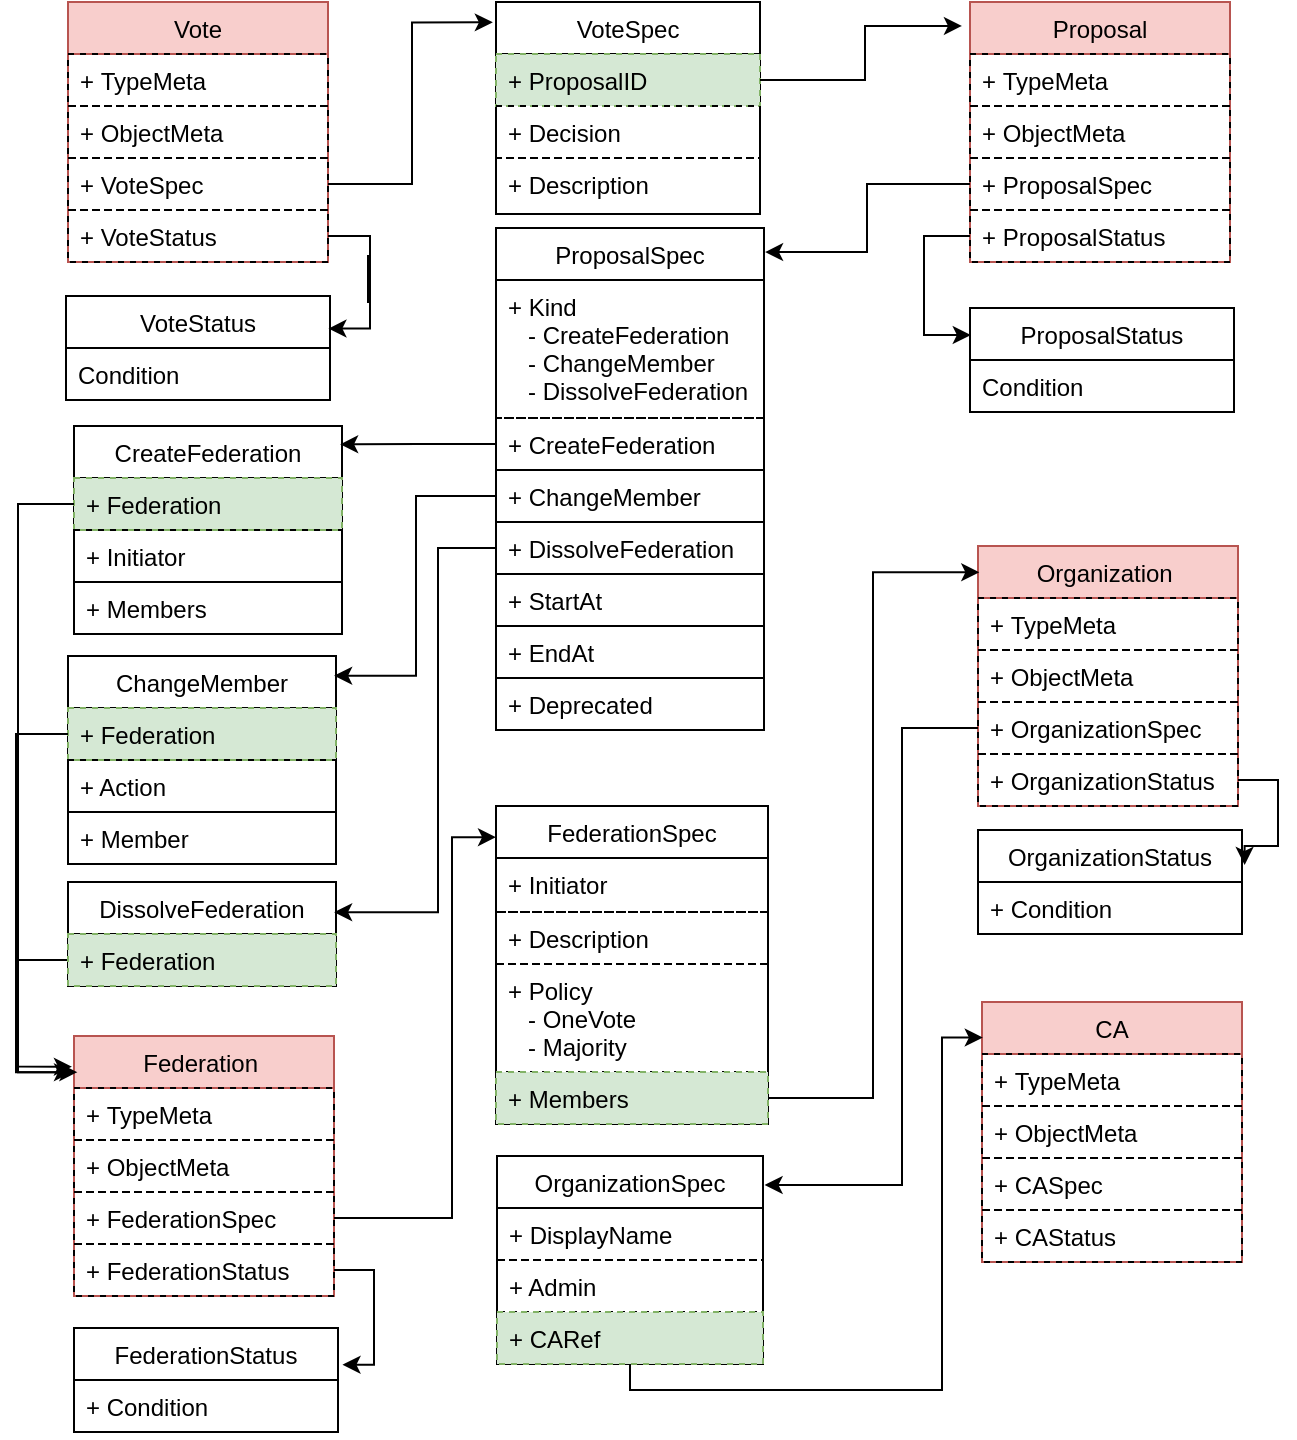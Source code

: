 <mxfile version="20.3.0" type="device"><diagram id="K7MMtwXwDl5NfztKmLhr" name="Page-1"><mxGraphModel dx="2463" dy="1170" grid="0" gridSize="10" guides="1" tooltips="1" connect="0" arrows="0" fold="1" page="0" pageScale="1" pageWidth="827" pageHeight="1169" background="none" math="0" shadow="0"><root><mxCell id="0"/><mxCell id="1" parent="0"/><mxCell id="13" value="FederationSpec" style="swimlane;fontStyle=0;childLayout=stackLayout;horizontal=1;startSize=26;fillColor=none;horizontalStack=0;resizeParent=1;resizeParentMax=0;resizeLast=0;collapsible=1;marginBottom=0;rounded=0;shadow=0;comic=0;swimlaneLine=1;glass=0;swimlaneFillColor=none;" parent="1" vertex="1"><mxGeometry x="-779" y="21" width="136" height="159" as="geometry"><mxRectangle x="110" y="120" width="90" height="26" as="alternateBounds"/></mxGeometry></mxCell><mxCell id="23" value="+ Initiator" style="text;strokeColor=#000000;fillColor=none;align=left;verticalAlign=top;spacingLeft=4;spacingRight=4;overflow=hidden;rotatable=0;points=[[0,0.5],[1,0.5]];portConstraint=eastwest;rounded=0;dashed=1;glass=0;" parent="13" vertex="1"><mxGeometry y="26" width="136" height="27" as="geometry"/></mxCell><mxCell id="KDWJucEkSN8olWHDvFnU-158" value="+ Description" style="text;strokeColor=#000000;fillColor=none;align=left;verticalAlign=top;spacingLeft=4;spacingRight=4;overflow=hidden;rotatable=0;points=[[0,0.5],[1,0.5]];portConstraint=eastwest;rounded=0;dashed=1;glass=0;" vertex="1" parent="13"><mxGeometry y="53" width="136" height="26" as="geometry"/></mxCell><mxCell id="KDWJucEkSN8olWHDvFnU-159" value="+ Policy&#10;   - OneVote&#10;   - Majority" style="text;strokeColor=#000000;fillColor=none;align=left;verticalAlign=top;spacingLeft=4;spacingRight=4;overflow=hidden;rotatable=0;points=[[0,0.5],[1,0.5]];portConstraint=eastwest;rounded=0;dashed=1;glass=0;" vertex="1" parent="13"><mxGeometry y="79" width="136" height="54" as="geometry"/></mxCell><mxCell id="25" value="+ Members" style="text;strokeColor=#82b366;fillColor=#d5e8d4;align=left;verticalAlign=top;spacingLeft=4;spacingRight=4;overflow=hidden;rotatable=0;points=[[0,0.5],[1,0.5]];portConstraint=eastwest;rounded=0;dashed=1;glass=0;" parent="13" vertex="1"><mxGeometry y="133" width="136" height="26" as="geometry"/></mxCell><mxCell id="17" value="OrganizationSpec" style="swimlane;fontStyle=0;childLayout=stackLayout;horizontal=1;startSize=26;fillColor=none;horizontalStack=0;resizeParent=1;resizeParentMax=0;resizeLast=0;collapsible=1;marginBottom=0;rounded=0;shadow=0;comic=0;" parent="1" vertex="1"><mxGeometry x="-778.5" y="196" width="133" height="104" as="geometry"/></mxCell><mxCell id="KDWJucEkSN8olWHDvFnU-123" value="+ DisplayName" style="text;strokeColor=#000000;fillColor=none;align=left;verticalAlign=top;spacingLeft=4;spacingRight=4;overflow=hidden;rotatable=0;points=[[0,0.5],[1,0.5]];portConstraint=eastwest;dashed=1;rounded=0;gradientColor=none;" vertex="1" parent="17"><mxGeometry y="26" width="133" height="26" as="geometry"/></mxCell><mxCell id="KDWJucEkSN8olWHDvFnU-124" value="+ Admin" style="text;strokeColor=#000000;fillColor=none;align=left;verticalAlign=top;spacingLeft=4;spacingRight=4;overflow=hidden;rotatable=0;points=[[0,0.5],[1,0.5]];portConstraint=eastwest;dashed=1;rounded=0;gradientColor=none;" vertex="1" parent="17"><mxGeometry y="52" width="133" height="26" as="geometry"/></mxCell><mxCell id="KDWJucEkSN8olWHDvFnU-145" value="+ CARef" style="text;strokeColor=#82b366;fillColor=#d5e8d4;align=left;verticalAlign=top;spacingLeft=4;spacingRight=4;overflow=hidden;rotatable=0;points=[[0,0.5],[1,0.5]];portConstraint=eastwest;dashed=1;rounded=0;" vertex="1" parent="17"><mxGeometry y="78" width="133" height="26" as="geometry"/></mxCell><mxCell id="46" value="ProposalSpec" style="swimlane;fontStyle=0;childLayout=stackLayout;horizontal=1;startSize=26;fillColor=none;horizontalStack=0;resizeParent=1;resizeParentMax=0;resizeLast=0;collapsible=1;marginBottom=0;rounded=0;shadow=0;comic=0;swimlaneLine=1;glass=0;swimlaneFillColor=none;" parent="1" vertex="1"><mxGeometry x="-779" y="-268" width="134" height="251" as="geometry"><mxRectangle x="110" y="120" width="90" height="26" as="alternateBounds"/></mxGeometry></mxCell><mxCell id="50" value="+ Kind&#10;   - CreateFederation&#10;   - ChangeMember&#10;   - DissolveFederation" style="text;strokeColor=#000000;fillColor=none;align=left;verticalAlign=top;spacingLeft=4;spacingRight=4;overflow=hidden;rotatable=0;points=[[0,0.5],[1,0.5]];portConstraint=eastwest;rounded=0;dashed=1;glass=0;" parent="46" vertex="1"><mxGeometry y="26" width="134" height="69" as="geometry"/></mxCell><mxCell id="KDWJucEkSN8olWHDvFnU-233" value="+ CreateFederation&#10;" style="text;strokeColor=#000000;fillColor=none;align=left;verticalAlign=top;spacingLeft=4;spacingRight=4;overflow=hidden;rotatable=0;points=[[0,0.5],[1,0.5]];portConstraint=eastwest;rounded=0;dashed=1;glass=0;" vertex="1" parent="46"><mxGeometry y="95" width="134" height="26" as="geometry"/></mxCell><mxCell id="51" value="+ ChangeMember&#10;" style="text;strokeColor=#000000;fillColor=none;align=left;verticalAlign=top;spacingLeft=4;spacingRight=4;overflow=hidden;rotatable=0;points=[[0,0.5],[1,0.5]];portConstraint=eastwest;rounded=0;dashed=1;glass=0;" parent="46" vertex="1"><mxGeometry y="121" width="134" height="26" as="geometry"/></mxCell><mxCell id="KDWJucEkSN8olWHDvFnU-186" value="+ DissolveFederation" style="text;strokeColor=#000000;fillColor=none;align=left;verticalAlign=top;spacingLeft=4;spacingRight=4;overflow=hidden;rotatable=0;points=[[0,0.5],[1,0.5]];portConstraint=eastwest;rounded=0;dashed=1;glass=0;" vertex="1" parent="46"><mxGeometry y="147" width="134" height="26" as="geometry"/></mxCell><mxCell id="KDWJucEkSN8olWHDvFnU-97" value="+ StartAt &#10;" style="text;strokeColor=#000000;fillColor=none;align=left;verticalAlign=top;spacingLeft=4;spacingRight=4;overflow=hidden;rotatable=0;points=[[0,0.5],[1,0.5]];portConstraint=eastwest;rounded=0;dashed=1;glass=0;" vertex="1" parent="46"><mxGeometry y="173" width="134" height="26" as="geometry"/></mxCell><mxCell id="KDWJucEkSN8olWHDvFnU-190" value="+ EndAt&#10;" style="text;strokeColor=#000000;fillColor=none;align=left;verticalAlign=top;spacingLeft=4;spacingRight=4;overflow=hidden;rotatable=0;points=[[0,0.5],[1,0.5]];portConstraint=eastwest;rounded=0;dashed=1;glass=0;" vertex="1" parent="46"><mxGeometry y="199" width="134" height="26" as="geometry"/></mxCell><mxCell id="KDWJucEkSN8olWHDvFnU-192" value="+ Deprecated" style="text;strokeColor=#000000;fillColor=none;align=left;verticalAlign=top;spacingLeft=4;spacingRight=4;overflow=hidden;rotatable=0;points=[[0,0.5],[1,0.5]];portConstraint=eastwest;rounded=0;dashed=1;glass=0;" vertex="1" parent="46"><mxGeometry y="225" width="134" height="26" as="geometry"/></mxCell><mxCell id="53" value="VoteSpec" style="swimlane;fontStyle=0;childLayout=stackLayout;horizontal=1;startSize=26;fillColor=none;horizontalStack=0;resizeParent=1;resizeParentMax=0;resizeLast=0;collapsible=1;marginBottom=0;rounded=0;shadow=0;comic=0;swimlaneLine=1;glass=0;swimlaneFillColor=none;" parent="1" vertex="1"><mxGeometry x="-779" y="-381" width="132" height="106" as="geometry"><mxRectangle x="110" y="120" width="90" height="26" as="alternateBounds"/></mxGeometry></mxCell><mxCell id="KDWJucEkSN8olWHDvFnU-77" value="+ ProposalID" style="text;strokeColor=#82b366;fillColor=#d5e8d4;align=left;verticalAlign=top;spacingLeft=4;spacingRight=4;overflow=hidden;rotatable=0;points=[[0,0.5],[1,0.5]];portConstraint=eastwest;dashed=1;rounded=0;glass=0;" vertex="1" parent="53"><mxGeometry y="26" width="132" height="26" as="geometry"/></mxCell><mxCell id="54" value="+ Decision" style="text;strokeColor=#000000;fillColor=none;align=left;verticalAlign=top;spacingLeft=4;spacingRight=4;overflow=hidden;rotatable=0;points=[[0,0.5],[1,0.5]];portConstraint=eastwest;dashed=1;rounded=0;glass=0;" parent="53" vertex="1"><mxGeometry y="52" width="132" height="26" as="geometry"/></mxCell><mxCell id="55" value="+ Description" style="text;strokeColor=#000000;fillColor=none;align=left;verticalAlign=top;spacingLeft=4;spacingRight=4;overflow=hidden;rotatable=0;points=[[0,0.5],[1,0.5]];portConstraint=eastwest;dashed=1;rounded=0;glass=0;" parent="53" vertex="1"><mxGeometry y="78" width="132" height="28" as="geometry"/></mxCell><mxCell id="58" value="Federation " style="swimlane;fontStyle=0;childLayout=stackLayout;horizontal=1;startSize=26;fillColor=#f8cecc;horizontalStack=0;resizeParent=1;resizeParentMax=0;resizeLast=0;collapsible=1;marginBottom=0;rounded=0;shadow=0;comic=0;swimlaneLine=1;glass=0;swimlaneFillColor=none;strokeColor=#b85450;" parent="1" vertex="1"><mxGeometry x="-990" y="136" width="130" height="130" as="geometry"><mxRectangle x="110" y="120" width="90" height="26" as="alternateBounds"/></mxGeometry></mxCell><mxCell id="59" value="+ TypeMeta" style="text;strokeColor=#000000;fillColor=none;align=left;verticalAlign=top;spacingLeft=4;spacingRight=4;overflow=hidden;rotatable=0;points=[[0,0.5],[1,0.5]];portConstraint=eastwest;dashed=1;rounded=0;glass=0;" parent="58" vertex="1"><mxGeometry y="26" width="130" height="26" as="geometry"/></mxCell><mxCell id="60" value="+ ObjectMeta" style="text;strokeColor=#000000;fillColor=none;align=left;verticalAlign=top;spacingLeft=4;spacingRight=4;overflow=hidden;rotatable=0;points=[[0,0.5],[1,0.5]];portConstraint=eastwest;dashed=1;rounded=0;glass=0;" parent="58" vertex="1"><mxGeometry y="52" width="130" height="26" as="geometry"/></mxCell><mxCell id="61" value="+ FederationSpec" style="text;strokeColor=#000000;fillColor=none;align=left;verticalAlign=top;spacingLeft=4;spacingRight=4;overflow=hidden;rotatable=0;points=[[0,0.5],[1,0.5]];portConstraint=eastwest;rounded=0;dashed=1;glass=0;" parent="58" vertex="1"><mxGeometry y="78" width="130" height="26" as="geometry"/></mxCell><mxCell id="62" value="+ FederationStatus" style="text;strokeColor=#000000;fillColor=none;align=left;verticalAlign=top;spacingLeft=4;spacingRight=4;overflow=hidden;rotatable=0;points=[[0,0.5],[1,0.5]];portConstraint=eastwest;rounded=0;dashed=1;glass=0;" parent="58" vertex="1"><mxGeometry y="104" width="130" height="26" as="geometry"/></mxCell><mxCell id="66" value="FederationStatus" style="swimlane;fontStyle=0;childLayout=stackLayout;horizontal=1;startSize=26;fillColor=none;horizontalStack=0;resizeParent=1;resizeParentMax=0;resizeLast=0;collapsible=1;marginBottom=0;rounded=0;shadow=0;comic=0;swimlaneLine=1;glass=0;swimlaneFillColor=none;" parent="1" vertex="1"><mxGeometry x="-990" y="282" width="132" height="52" as="geometry"><mxRectangle x="110" y="120" width="90" height="26" as="alternateBounds"/></mxGeometry></mxCell><mxCell id="67" value="+ Condition" style="text;strokeColor=#000000;fillColor=none;align=left;verticalAlign=top;spacingLeft=4;spacingRight=4;overflow=hidden;rotatable=0;points=[[0,0.5],[1,0.5]];portConstraint=eastwest;dashed=1;rounded=0;glass=0;" parent="66" vertex="1"><mxGeometry y="26" width="132" height="26" as="geometry"/></mxCell><mxCell id="KDWJucEkSN8olWHDvFnU-79" value="Vote" style="swimlane;fontStyle=0;childLayout=stackLayout;horizontal=1;startSize=26;fillColor=#f8cecc;horizontalStack=0;resizeParent=1;resizeParentMax=0;resizeLast=0;collapsible=1;marginBottom=0;rounded=0;shadow=0;comic=0;swimlaneLine=1;glass=0;swimlaneFillColor=none;strokeColor=#b85450;" vertex="1" parent="1"><mxGeometry x="-993" y="-381" width="130" height="130" as="geometry"><mxRectangle x="110" y="120" width="90" height="26" as="alternateBounds"/></mxGeometry></mxCell><mxCell id="KDWJucEkSN8olWHDvFnU-80" value="+ TypeMeta" style="text;strokeColor=#000000;fillColor=none;align=left;verticalAlign=top;spacingLeft=4;spacingRight=4;overflow=hidden;rotatable=0;points=[[0,0.5],[1,0.5]];portConstraint=eastwest;dashed=1;rounded=0;glass=0;" vertex="1" parent="KDWJucEkSN8olWHDvFnU-79"><mxGeometry y="26" width="130" height="26" as="geometry"/></mxCell><mxCell id="KDWJucEkSN8olWHDvFnU-81" value="+ ObjectMeta" style="text;strokeColor=#000000;fillColor=none;align=left;verticalAlign=top;spacingLeft=4;spacingRight=4;overflow=hidden;rotatable=0;points=[[0,0.5],[1,0.5]];portConstraint=eastwest;dashed=1;rounded=0;glass=0;" vertex="1" parent="KDWJucEkSN8olWHDvFnU-79"><mxGeometry y="52" width="130" height="26" as="geometry"/></mxCell><mxCell id="KDWJucEkSN8olWHDvFnU-82" value="+ VoteSpec" style="text;strokeColor=#000000;fillColor=none;align=left;verticalAlign=top;spacingLeft=4;spacingRight=4;overflow=hidden;rotatable=0;points=[[0,0.5],[1,0.5]];portConstraint=eastwest;rounded=0;dashed=1;glass=0;" vertex="1" parent="KDWJucEkSN8olWHDvFnU-79"><mxGeometry y="78" width="130" height="26" as="geometry"/></mxCell><mxCell id="KDWJucEkSN8olWHDvFnU-83" value="+ VoteStatus" style="text;strokeColor=#000000;fillColor=none;align=left;verticalAlign=top;spacingLeft=4;spacingRight=4;overflow=hidden;rotatable=0;points=[[0,0.5],[1,0.5]];portConstraint=eastwest;rounded=0;dashed=1;glass=0;" vertex="1" parent="KDWJucEkSN8olWHDvFnU-79"><mxGeometry y="104" width="130" height="26" as="geometry"/></mxCell><mxCell id="KDWJucEkSN8olWHDvFnU-85" value="VoteStatus" style="swimlane;fontStyle=0;childLayout=stackLayout;horizontal=1;startSize=26;fillColor=none;horizontalStack=0;resizeParent=1;resizeParentMax=0;resizeLast=0;collapsible=1;marginBottom=0;rounded=0;shadow=0;comic=0;swimlaneLine=1;glass=0;swimlaneFillColor=none;" vertex="1" parent="1"><mxGeometry x="-994" y="-234" width="132" height="52" as="geometry"><mxRectangle x="110" y="120" width="90" height="26" as="alternateBounds"/></mxGeometry></mxCell><mxCell id="KDWJucEkSN8olWHDvFnU-86" value="Condition" style="text;strokeColor=#000000;fillColor=none;align=left;verticalAlign=top;spacingLeft=4;spacingRight=4;overflow=hidden;rotatable=0;points=[[0,0.5],[1,0.5]];portConstraint=eastwest;dashed=1;rounded=0;glass=0;" vertex="1" parent="KDWJucEkSN8olWHDvFnU-85"><mxGeometry y="26" width="132" height="26" as="geometry"/></mxCell><mxCell id="KDWJucEkSN8olWHDvFnU-92" value="Proposal" style="swimlane;fontStyle=0;childLayout=stackLayout;horizontal=1;startSize=26;fillColor=#f8cecc;horizontalStack=0;resizeParent=1;resizeParentMax=0;resizeLast=0;collapsible=1;marginBottom=0;rounded=0;shadow=0;comic=0;swimlaneLine=1;glass=0;swimlaneFillColor=none;strokeColor=#b85450;" vertex="1" parent="1"><mxGeometry x="-542" y="-381" width="130" height="130" as="geometry"><mxRectangle x="110" y="120" width="90" height="26" as="alternateBounds"/></mxGeometry></mxCell><mxCell id="KDWJucEkSN8olWHDvFnU-93" value="+ TypeMeta" style="text;strokeColor=#000000;fillColor=none;align=left;verticalAlign=top;spacingLeft=4;spacingRight=4;overflow=hidden;rotatable=0;points=[[0,0.5],[1,0.5]];portConstraint=eastwest;dashed=1;rounded=0;glass=0;" vertex="1" parent="KDWJucEkSN8olWHDvFnU-92"><mxGeometry y="26" width="130" height="26" as="geometry"/></mxCell><mxCell id="KDWJucEkSN8olWHDvFnU-94" value="+ ObjectMeta" style="text;strokeColor=#000000;fillColor=none;align=left;verticalAlign=top;spacingLeft=4;spacingRight=4;overflow=hidden;rotatable=0;points=[[0,0.5],[1,0.5]];portConstraint=eastwest;dashed=1;rounded=0;glass=0;" vertex="1" parent="KDWJucEkSN8olWHDvFnU-92"><mxGeometry y="52" width="130" height="26" as="geometry"/></mxCell><mxCell id="KDWJucEkSN8olWHDvFnU-95" value="+ ProposalSpec" style="text;strokeColor=#000000;fillColor=none;align=left;verticalAlign=top;spacingLeft=4;spacingRight=4;overflow=hidden;rotatable=0;points=[[0,0.5],[1,0.5]];portConstraint=eastwest;rounded=0;dashed=1;glass=0;" vertex="1" parent="KDWJucEkSN8olWHDvFnU-92"><mxGeometry y="78" width="130" height="26" as="geometry"/></mxCell><mxCell id="KDWJucEkSN8olWHDvFnU-96" value="+ ProposalStatus" style="text;strokeColor=#000000;fillColor=none;align=left;verticalAlign=top;spacingLeft=4;spacingRight=4;overflow=hidden;rotatable=0;points=[[0,0.5],[1,0.5]];portConstraint=eastwest;rounded=0;dashed=1;glass=0;" vertex="1" parent="KDWJucEkSN8olWHDvFnU-92"><mxGeometry y="104" width="130" height="26" as="geometry"/></mxCell><mxCell id="KDWJucEkSN8olWHDvFnU-101" value="Organization " style="swimlane;fontStyle=0;childLayout=stackLayout;horizontal=1;startSize=26;fillColor=#f8cecc;horizontalStack=0;resizeParent=1;resizeParentMax=0;resizeLast=0;collapsible=1;marginBottom=0;rounded=0;shadow=0;comic=0;swimlaneLine=1;glass=0;swimlaneFillColor=none;strokeColor=#b85450;" vertex="1" parent="1"><mxGeometry x="-538" y="-109" width="130" height="130" as="geometry"><mxRectangle x="110" y="120" width="90" height="26" as="alternateBounds"/></mxGeometry></mxCell><mxCell id="KDWJucEkSN8olWHDvFnU-102" value="+ TypeMeta" style="text;strokeColor=#000000;fillColor=none;align=left;verticalAlign=top;spacingLeft=4;spacingRight=4;overflow=hidden;rotatable=0;points=[[0,0.5],[1,0.5]];portConstraint=eastwest;dashed=1;rounded=0;glass=0;" vertex="1" parent="KDWJucEkSN8olWHDvFnU-101"><mxGeometry y="26" width="130" height="26" as="geometry"/></mxCell><mxCell id="KDWJucEkSN8olWHDvFnU-103" value="+ ObjectMeta" style="text;strokeColor=#000000;fillColor=none;align=left;verticalAlign=top;spacingLeft=4;spacingRight=4;overflow=hidden;rotatable=0;points=[[0,0.5],[1,0.5]];portConstraint=eastwest;dashed=1;rounded=0;glass=0;" vertex="1" parent="KDWJucEkSN8olWHDvFnU-101"><mxGeometry y="52" width="130" height="26" as="geometry"/></mxCell><mxCell id="KDWJucEkSN8olWHDvFnU-104" value="+ OrganizationSpec" style="text;strokeColor=#000000;fillColor=none;align=left;verticalAlign=top;spacingLeft=4;spacingRight=4;overflow=hidden;rotatable=0;points=[[0,0.5],[1,0.5]];portConstraint=eastwest;rounded=0;dashed=1;glass=0;" vertex="1" parent="KDWJucEkSN8olWHDvFnU-101"><mxGeometry y="78" width="130" height="26" as="geometry"/></mxCell><mxCell id="KDWJucEkSN8olWHDvFnU-105" value="+ OrganizationStatus" style="text;strokeColor=#000000;fillColor=none;align=left;verticalAlign=top;spacingLeft=4;spacingRight=4;overflow=hidden;rotatable=0;points=[[0,0.5],[1,0.5]];portConstraint=eastwest;rounded=0;dashed=1;glass=0;" vertex="1" parent="KDWJucEkSN8olWHDvFnU-101"><mxGeometry y="104" width="130" height="26" as="geometry"/></mxCell><mxCell id="KDWJucEkSN8olWHDvFnU-113" value="ProposalStatus" style="swimlane;fontStyle=0;childLayout=stackLayout;horizontal=1;startSize=26;fillColor=none;horizontalStack=0;resizeParent=1;resizeParentMax=0;resizeLast=0;collapsible=1;marginBottom=0;rounded=0;shadow=0;comic=0;swimlaneLine=1;glass=0;swimlaneFillColor=none;" vertex="1" parent="1"><mxGeometry x="-542" y="-228" width="132" height="52" as="geometry"><mxRectangle x="110" y="120" width="90" height="26" as="alternateBounds"/></mxGeometry></mxCell><mxCell id="KDWJucEkSN8olWHDvFnU-114" value="Condition" style="text;strokeColor=#000000;fillColor=none;align=left;verticalAlign=top;spacingLeft=4;spacingRight=4;overflow=hidden;rotatable=0;points=[[0,0.5],[1,0.5]];portConstraint=eastwest;dashed=1;rounded=0;glass=0;" vertex="1" parent="KDWJucEkSN8olWHDvFnU-113"><mxGeometry y="26" width="132" height="26" as="geometry"/></mxCell><mxCell id="KDWJucEkSN8olWHDvFnU-136" value="OrganizationStatus" style="swimlane;fontStyle=0;childLayout=stackLayout;horizontal=1;startSize=26;fillColor=none;horizontalStack=0;resizeParent=1;resizeParentMax=0;resizeLast=0;collapsible=1;marginBottom=0;rounded=0;shadow=0;comic=0;swimlaneLine=1;glass=0;swimlaneFillColor=none;" vertex="1" parent="1"><mxGeometry x="-538" y="33" width="132" height="52" as="geometry"><mxRectangle x="110" y="120" width="90" height="26" as="alternateBounds"/></mxGeometry></mxCell><mxCell id="KDWJucEkSN8olWHDvFnU-137" value="+ Condition" style="text;strokeColor=#000000;fillColor=none;align=left;verticalAlign=top;spacingLeft=4;spacingRight=4;overflow=hidden;rotatable=0;points=[[0,0.5],[1,0.5]];portConstraint=eastwest;dashed=1;rounded=0;glass=0;" vertex="1" parent="KDWJucEkSN8olWHDvFnU-136"><mxGeometry y="26" width="132" height="26" as="geometry"/></mxCell><mxCell id="KDWJucEkSN8olWHDvFnU-148" value="CA" style="swimlane;fontStyle=0;childLayout=stackLayout;horizontal=1;startSize=26;fillColor=#f8cecc;horizontalStack=0;resizeParent=1;resizeParentMax=0;resizeLast=0;collapsible=1;marginBottom=0;rounded=0;shadow=0;comic=0;swimlaneLine=1;glass=0;swimlaneFillColor=none;strokeColor=#b85450;" vertex="1" parent="1"><mxGeometry x="-536" y="119" width="130" height="130" as="geometry"><mxRectangle x="110" y="120" width="90" height="26" as="alternateBounds"/></mxGeometry></mxCell><mxCell id="KDWJucEkSN8olWHDvFnU-149" value="+ TypeMeta" style="text;strokeColor=#000000;fillColor=none;align=left;verticalAlign=top;spacingLeft=4;spacingRight=4;overflow=hidden;rotatable=0;points=[[0,0.5],[1,0.5]];portConstraint=eastwest;dashed=1;rounded=0;glass=0;" vertex="1" parent="KDWJucEkSN8olWHDvFnU-148"><mxGeometry y="26" width="130" height="26" as="geometry"/></mxCell><mxCell id="KDWJucEkSN8olWHDvFnU-150" value="+ ObjectMeta" style="text;strokeColor=#000000;fillColor=none;align=left;verticalAlign=top;spacingLeft=4;spacingRight=4;overflow=hidden;rotatable=0;points=[[0,0.5],[1,0.5]];portConstraint=eastwest;dashed=1;rounded=0;glass=0;" vertex="1" parent="KDWJucEkSN8olWHDvFnU-148"><mxGeometry y="52" width="130" height="26" as="geometry"/></mxCell><mxCell id="KDWJucEkSN8olWHDvFnU-151" value="+ CASpec" style="text;strokeColor=#000000;fillColor=none;align=left;verticalAlign=top;spacingLeft=4;spacingRight=4;overflow=hidden;rotatable=0;points=[[0,0.5],[1,0.5]];portConstraint=eastwest;rounded=0;dashed=1;glass=0;" vertex="1" parent="KDWJucEkSN8olWHDvFnU-148"><mxGeometry y="78" width="130" height="26" as="geometry"/></mxCell><mxCell id="KDWJucEkSN8olWHDvFnU-152" value="+ CAStatus" style="text;strokeColor=#000000;fillColor=none;align=left;verticalAlign=top;spacingLeft=4;spacingRight=4;overflow=hidden;rotatable=0;points=[[0,0.5],[1,0.5]];portConstraint=eastwest;rounded=0;dashed=1;glass=0;" vertex="1" parent="KDWJucEkSN8olWHDvFnU-148"><mxGeometry y="104" width="130" height="26" as="geometry"/></mxCell><mxCell id="KDWJucEkSN8olWHDvFnU-206" style="edgeStyle=orthogonalEdgeStyle;rounded=0;orthogonalLoop=1;jettySize=auto;html=1;entryX=-0.012;entryY=0.096;entryDx=0;entryDy=0;entryPerimeter=0;" edge="1" parent="1" source="KDWJucEkSN8olWHDvFnU-82" target="53"><mxGeometry relative="1" as="geometry"/></mxCell><mxCell id="KDWJucEkSN8olWHDvFnU-208" style="edgeStyle=orthogonalEdgeStyle;rounded=0;orthogonalLoop=1;jettySize=auto;html=1;entryX=-0.031;entryY=0.092;entryDx=0;entryDy=0;entryPerimeter=0;" edge="1" parent="1" source="KDWJucEkSN8olWHDvFnU-77" target="KDWJucEkSN8olWHDvFnU-92"><mxGeometry relative="1" as="geometry"/></mxCell><mxCell id="KDWJucEkSN8olWHDvFnU-210" style="edgeStyle=orthogonalEdgeStyle;rounded=0;orthogonalLoop=1;jettySize=auto;html=1;entryX=0.003;entryY=0.26;entryDx=0;entryDy=0;entryPerimeter=0;" edge="1" parent="1" source="KDWJucEkSN8olWHDvFnU-96" target="KDWJucEkSN8olWHDvFnU-113"><mxGeometry relative="1" as="geometry"><Array as="points"><mxPoint x="-565" y="-264"/><mxPoint x="-565" y="-214"/></Array></mxGeometry></mxCell><mxCell id="KDWJucEkSN8olWHDvFnU-215" style="edgeStyle=orthogonalEdgeStyle;rounded=0;orthogonalLoop=1;jettySize=auto;html=1;entryX=1.017;entryY=0.353;entryDx=0;entryDy=0;entryPerimeter=0;" edge="1" parent="1" source="62" target="66"><mxGeometry relative="1" as="geometry"><Array as="points"><mxPoint x="-840" y="253"/><mxPoint x="-840" y="300"/></Array></mxGeometry></mxCell><mxCell id="KDWJucEkSN8olWHDvFnU-216" style="edgeStyle=orthogonalEdgeStyle;rounded=0;orthogonalLoop=1;jettySize=auto;html=1;entryX=0;entryY=0.098;entryDx=0;entryDy=0;entryPerimeter=0;" edge="1" parent="1" source="61" target="13"><mxGeometry relative="1" as="geometry"><Array as="points"><mxPoint x="-801" y="227"/><mxPoint x="-801" y="37"/></Array></mxGeometry></mxCell><mxCell id="KDWJucEkSN8olWHDvFnU-219" style="edgeStyle=orthogonalEdgeStyle;rounded=0;orthogonalLoop=1;jettySize=auto;html=1;entryX=1.004;entryY=0.048;entryDx=0;entryDy=0;entryPerimeter=0;" edge="1" parent="1" source="KDWJucEkSN8olWHDvFnU-95" target="46"><mxGeometry relative="1" as="geometry"/></mxCell><mxCell id="KDWJucEkSN8olWHDvFnU-226" value="CreateFederation" style="swimlane;fontStyle=0;childLayout=stackLayout;horizontal=1;startSize=26;fillColor=none;horizontalStack=0;resizeParent=1;resizeParentMax=0;resizeLast=0;collapsible=1;marginBottom=0;rounded=0;shadow=0;comic=0;swimlaneLine=1;glass=0;swimlaneFillColor=none;" vertex="1" parent="1"><mxGeometry x="-990" y="-169" width="134" height="104" as="geometry"><mxRectangle x="110" y="120" width="90" height="26" as="alternateBounds"/></mxGeometry></mxCell><mxCell id="KDWJucEkSN8olWHDvFnU-229" value="+ Federation" style="text;strokeColor=#82b366;fillColor=#d5e8d4;align=left;verticalAlign=top;spacingLeft=4;spacingRight=4;overflow=hidden;rotatable=0;points=[[0,0.5],[1,0.5]];portConstraint=eastwest;rounded=0;dashed=1;glass=0;" vertex="1" parent="KDWJucEkSN8olWHDvFnU-226"><mxGeometry y="26" width="134" height="26" as="geometry"/></mxCell><mxCell id="KDWJucEkSN8olWHDvFnU-230" value="+ Initiator &#10;" style="text;strokeColor=#000000;fillColor=none;align=left;verticalAlign=top;spacingLeft=4;spacingRight=4;overflow=hidden;rotatable=0;points=[[0,0.5],[1,0.5]];portConstraint=eastwest;rounded=0;dashed=1;glass=0;" vertex="1" parent="KDWJucEkSN8olWHDvFnU-226"><mxGeometry y="52" width="134" height="26" as="geometry"/></mxCell><mxCell id="KDWJucEkSN8olWHDvFnU-231" value="+ Members" style="text;strokeColor=#000000;fillColor=none;align=left;verticalAlign=top;spacingLeft=4;spacingRight=4;overflow=hidden;rotatable=0;points=[[0,0.5],[1,0.5]];portConstraint=eastwest;rounded=0;dashed=1;glass=0;" vertex="1" parent="KDWJucEkSN8olWHDvFnU-226"><mxGeometry y="78" width="134" height="26" as="geometry"/></mxCell><mxCell id="KDWJucEkSN8olWHDvFnU-234" style="edgeStyle=orthogonalEdgeStyle;rounded=0;orthogonalLoop=1;jettySize=auto;html=1;entryX=0.993;entryY=0.088;entryDx=0;entryDy=0;entryPerimeter=0;" edge="1" parent="1" source="KDWJucEkSN8olWHDvFnU-233" target="KDWJucEkSN8olWHDvFnU-226"><mxGeometry relative="1" as="geometry"/></mxCell><mxCell id="KDWJucEkSN8olWHDvFnU-236" value="ChangeMember" style="swimlane;fontStyle=0;childLayout=stackLayout;horizontal=1;startSize=26;fillColor=none;horizontalStack=0;resizeParent=1;resizeParentMax=0;resizeLast=0;collapsible=1;marginBottom=0;rounded=0;shadow=0;comic=0;swimlaneLine=1;glass=0;swimlaneFillColor=none;" vertex="1" parent="1"><mxGeometry x="-993" y="-54" width="134" height="104" as="geometry"><mxRectangle x="110" y="120" width="90" height="26" as="alternateBounds"/></mxGeometry></mxCell><mxCell id="KDWJucEkSN8olWHDvFnU-237" value="+ Federation" style="text;strokeColor=#82b366;fillColor=#d5e8d4;align=left;verticalAlign=top;spacingLeft=4;spacingRight=4;overflow=hidden;rotatable=0;points=[[0,0.5],[1,0.5]];portConstraint=eastwest;rounded=0;dashed=1;glass=0;" vertex="1" parent="KDWJucEkSN8olWHDvFnU-236"><mxGeometry y="26" width="134" height="26" as="geometry"/></mxCell><mxCell id="KDWJucEkSN8olWHDvFnU-238" value="+ Action &#10;" style="text;strokeColor=#000000;fillColor=none;align=left;verticalAlign=top;spacingLeft=4;spacingRight=4;overflow=hidden;rotatable=0;points=[[0,0.5],[1,0.5]];portConstraint=eastwest;rounded=0;dashed=1;glass=0;" vertex="1" parent="KDWJucEkSN8olWHDvFnU-236"><mxGeometry y="52" width="134" height="26" as="geometry"/></mxCell><mxCell id="KDWJucEkSN8olWHDvFnU-239" value="+ Member" style="text;strokeColor=#000000;fillColor=none;align=left;verticalAlign=top;spacingLeft=4;spacingRight=4;overflow=hidden;rotatable=0;points=[[0,0.5],[1,0.5]];portConstraint=eastwest;rounded=0;dashed=1;glass=0;" vertex="1" parent="KDWJucEkSN8olWHDvFnU-236"><mxGeometry y="78" width="134" height="26" as="geometry"/></mxCell><mxCell id="KDWJucEkSN8olWHDvFnU-252" style="edgeStyle=orthogonalEdgeStyle;rounded=0;orthogonalLoop=1;jettySize=auto;html=1;entryX=0.013;entryY=0.139;entryDx=0;entryDy=0;entryPerimeter=0;" edge="1" parent="1" source="KDWJucEkSN8olWHDvFnU-243" target="58"><mxGeometry relative="1" as="geometry"><Array as="points"><mxPoint x="-1018" y="98"/><mxPoint x="-1018" y="154"/></Array></mxGeometry></mxCell><mxCell id="KDWJucEkSN8olWHDvFnU-242" value="DissolveFederation" style="swimlane;fontStyle=0;childLayout=stackLayout;horizontal=1;startSize=26;fillColor=none;horizontalStack=0;resizeParent=1;resizeParentMax=0;resizeLast=0;collapsible=1;marginBottom=0;rounded=0;shadow=0;comic=0;swimlaneLine=1;glass=0;swimlaneFillColor=none;" vertex="1" parent="1"><mxGeometry x="-993" y="59" width="134" height="52" as="geometry"><mxRectangle x="110" y="120" width="90" height="26" as="alternateBounds"/></mxGeometry></mxCell><mxCell id="KDWJucEkSN8olWHDvFnU-243" value="+ Federation" style="text;strokeColor=#82b366;fillColor=#d5e8d4;align=left;verticalAlign=top;spacingLeft=4;spacingRight=4;overflow=hidden;rotatable=0;points=[[0,0.5],[1,0.5]];portConstraint=eastwest;rounded=0;dashed=1;glass=0;" vertex="1" parent="KDWJucEkSN8olWHDvFnU-242"><mxGeometry y="26" width="134" height="26" as="geometry"/></mxCell><mxCell id="KDWJucEkSN8olWHDvFnU-247" style="edgeStyle=orthogonalEdgeStyle;rounded=0;orthogonalLoop=1;jettySize=auto;html=1;entryX=0.993;entryY=0.095;entryDx=0;entryDy=0;entryPerimeter=0;" edge="1" parent="1" source="51" target="KDWJucEkSN8olWHDvFnU-236"><mxGeometry relative="1" as="geometry"/></mxCell><mxCell id="KDWJucEkSN8olWHDvFnU-248" style="edgeStyle=orthogonalEdgeStyle;rounded=0;orthogonalLoop=1;jettySize=auto;html=1;entryX=0.993;entryY=0.29;entryDx=0;entryDy=0;entryPerimeter=0;" edge="1" parent="1" source="KDWJucEkSN8olWHDvFnU-186" target="KDWJucEkSN8olWHDvFnU-242"><mxGeometry relative="1" as="geometry"><Array as="points"><mxPoint x="-808" y="-108"/><mxPoint x="-808" y="74"/></Array></mxGeometry></mxCell><mxCell id="KDWJucEkSN8olWHDvFnU-249" style="edgeStyle=orthogonalEdgeStyle;rounded=0;orthogonalLoop=1;jettySize=auto;html=1;entryX=-0.008;entryY=0.118;entryDx=0;entryDy=0;entryPerimeter=0;" edge="1" parent="1" source="KDWJucEkSN8olWHDvFnU-229" target="58"><mxGeometry relative="1" as="geometry"><Array as="points"><mxPoint x="-1018" y="-130"/><mxPoint x="-1018" y="151"/></Array></mxGeometry></mxCell><mxCell id="KDWJucEkSN8olWHDvFnU-250" style="edgeStyle=orthogonalEdgeStyle;rounded=0;orthogonalLoop=1;jettySize=auto;html=1;" edge="1" parent="1" source="KDWJucEkSN8olWHDvFnU-237"><mxGeometry relative="1" as="geometry"><mxPoint x="-991.0" y="154.091" as="targetPoint"/><Array as="points"><mxPoint x="-1019" y="-15"/><mxPoint x="-1019" y="154"/></Array></mxGeometry></mxCell><mxCell id="KDWJucEkSN8olWHDvFnU-253" style="edgeStyle=orthogonalEdgeStyle;rounded=0;orthogonalLoop=1;jettySize=auto;html=1;entryX=0.005;entryY=0.101;entryDx=0;entryDy=0;entryPerimeter=0;" edge="1" parent="1" source="25" target="KDWJucEkSN8olWHDvFnU-101"><mxGeometry relative="1" as="geometry"/></mxCell><mxCell id="KDWJucEkSN8olWHDvFnU-256" style="edgeStyle=orthogonalEdgeStyle;rounded=0;orthogonalLoop=1;jettySize=auto;html=1;entryX=0.994;entryY=0.313;entryDx=0;entryDy=0;entryPerimeter=0;" edge="1" parent="1" source="KDWJucEkSN8olWHDvFnU-83" target="KDWJucEkSN8olWHDvFnU-85"><mxGeometry relative="1" as="geometry"><Array as="points"><mxPoint x="-842" y="-264"/><mxPoint x="-842" y="-231"/><mxPoint x="-843" y="-231"/><mxPoint x="-843" y="-254"/><mxPoint x="-842" y="-254"/><mxPoint x="-842" y="-218"/></Array></mxGeometry></mxCell><mxCell id="KDWJucEkSN8olWHDvFnU-258" style="edgeStyle=orthogonalEdgeStyle;rounded=0;orthogonalLoop=1;jettySize=auto;html=1;entryX=1.006;entryY=0.139;entryDx=0;entryDy=0;entryPerimeter=0;" edge="1" parent="1" source="KDWJucEkSN8olWHDvFnU-104" target="17"><mxGeometry relative="1" as="geometry"><Array as="points"><mxPoint x="-576" y="-18"/><mxPoint x="-576" y="211"/></Array></mxGeometry></mxCell><mxCell id="KDWJucEkSN8olWHDvFnU-260" style="edgeStyle=orthogonalEdgeStyle;rounded=0;orthogonalLoop=1;jettySize=auto;html=1;entryX=1.01;entryY=0.336;entryDx=0;entryDy=0;entryPerimeter=0;" edge="1" parent="1" source="KDWJucEkSN8olWHDvFnU-105" target="KDWJucEkSN8olWHDvFnU-136"><mxGeometry relative="1" as="geometry"/></mxCell><mxCell id="KDWJucEkSN8olWHDvFnU-262" style="edgeStyle=orthogonalEdgeStyle;rounded=0;orthogonalLoop=1;jettySize=auto;html=1;entryX=0.003;entryY=0.137;entryDx=0;entryDy=0;entryPerimeter=0;" edge="1" parent="1" source="KDWJucEkSN8olWHDvFnU-145" target="KDWJucEkSN8olWHDvFnU-148"><mxGeometry relative="1" as="geometry"><Array as="points"><mxPoint x="-556" y="313"/><mxPoint x="-556" y="137"/></Array></mxGeometry></mxCell></root></mxGraphModel></diagram></mxfile>